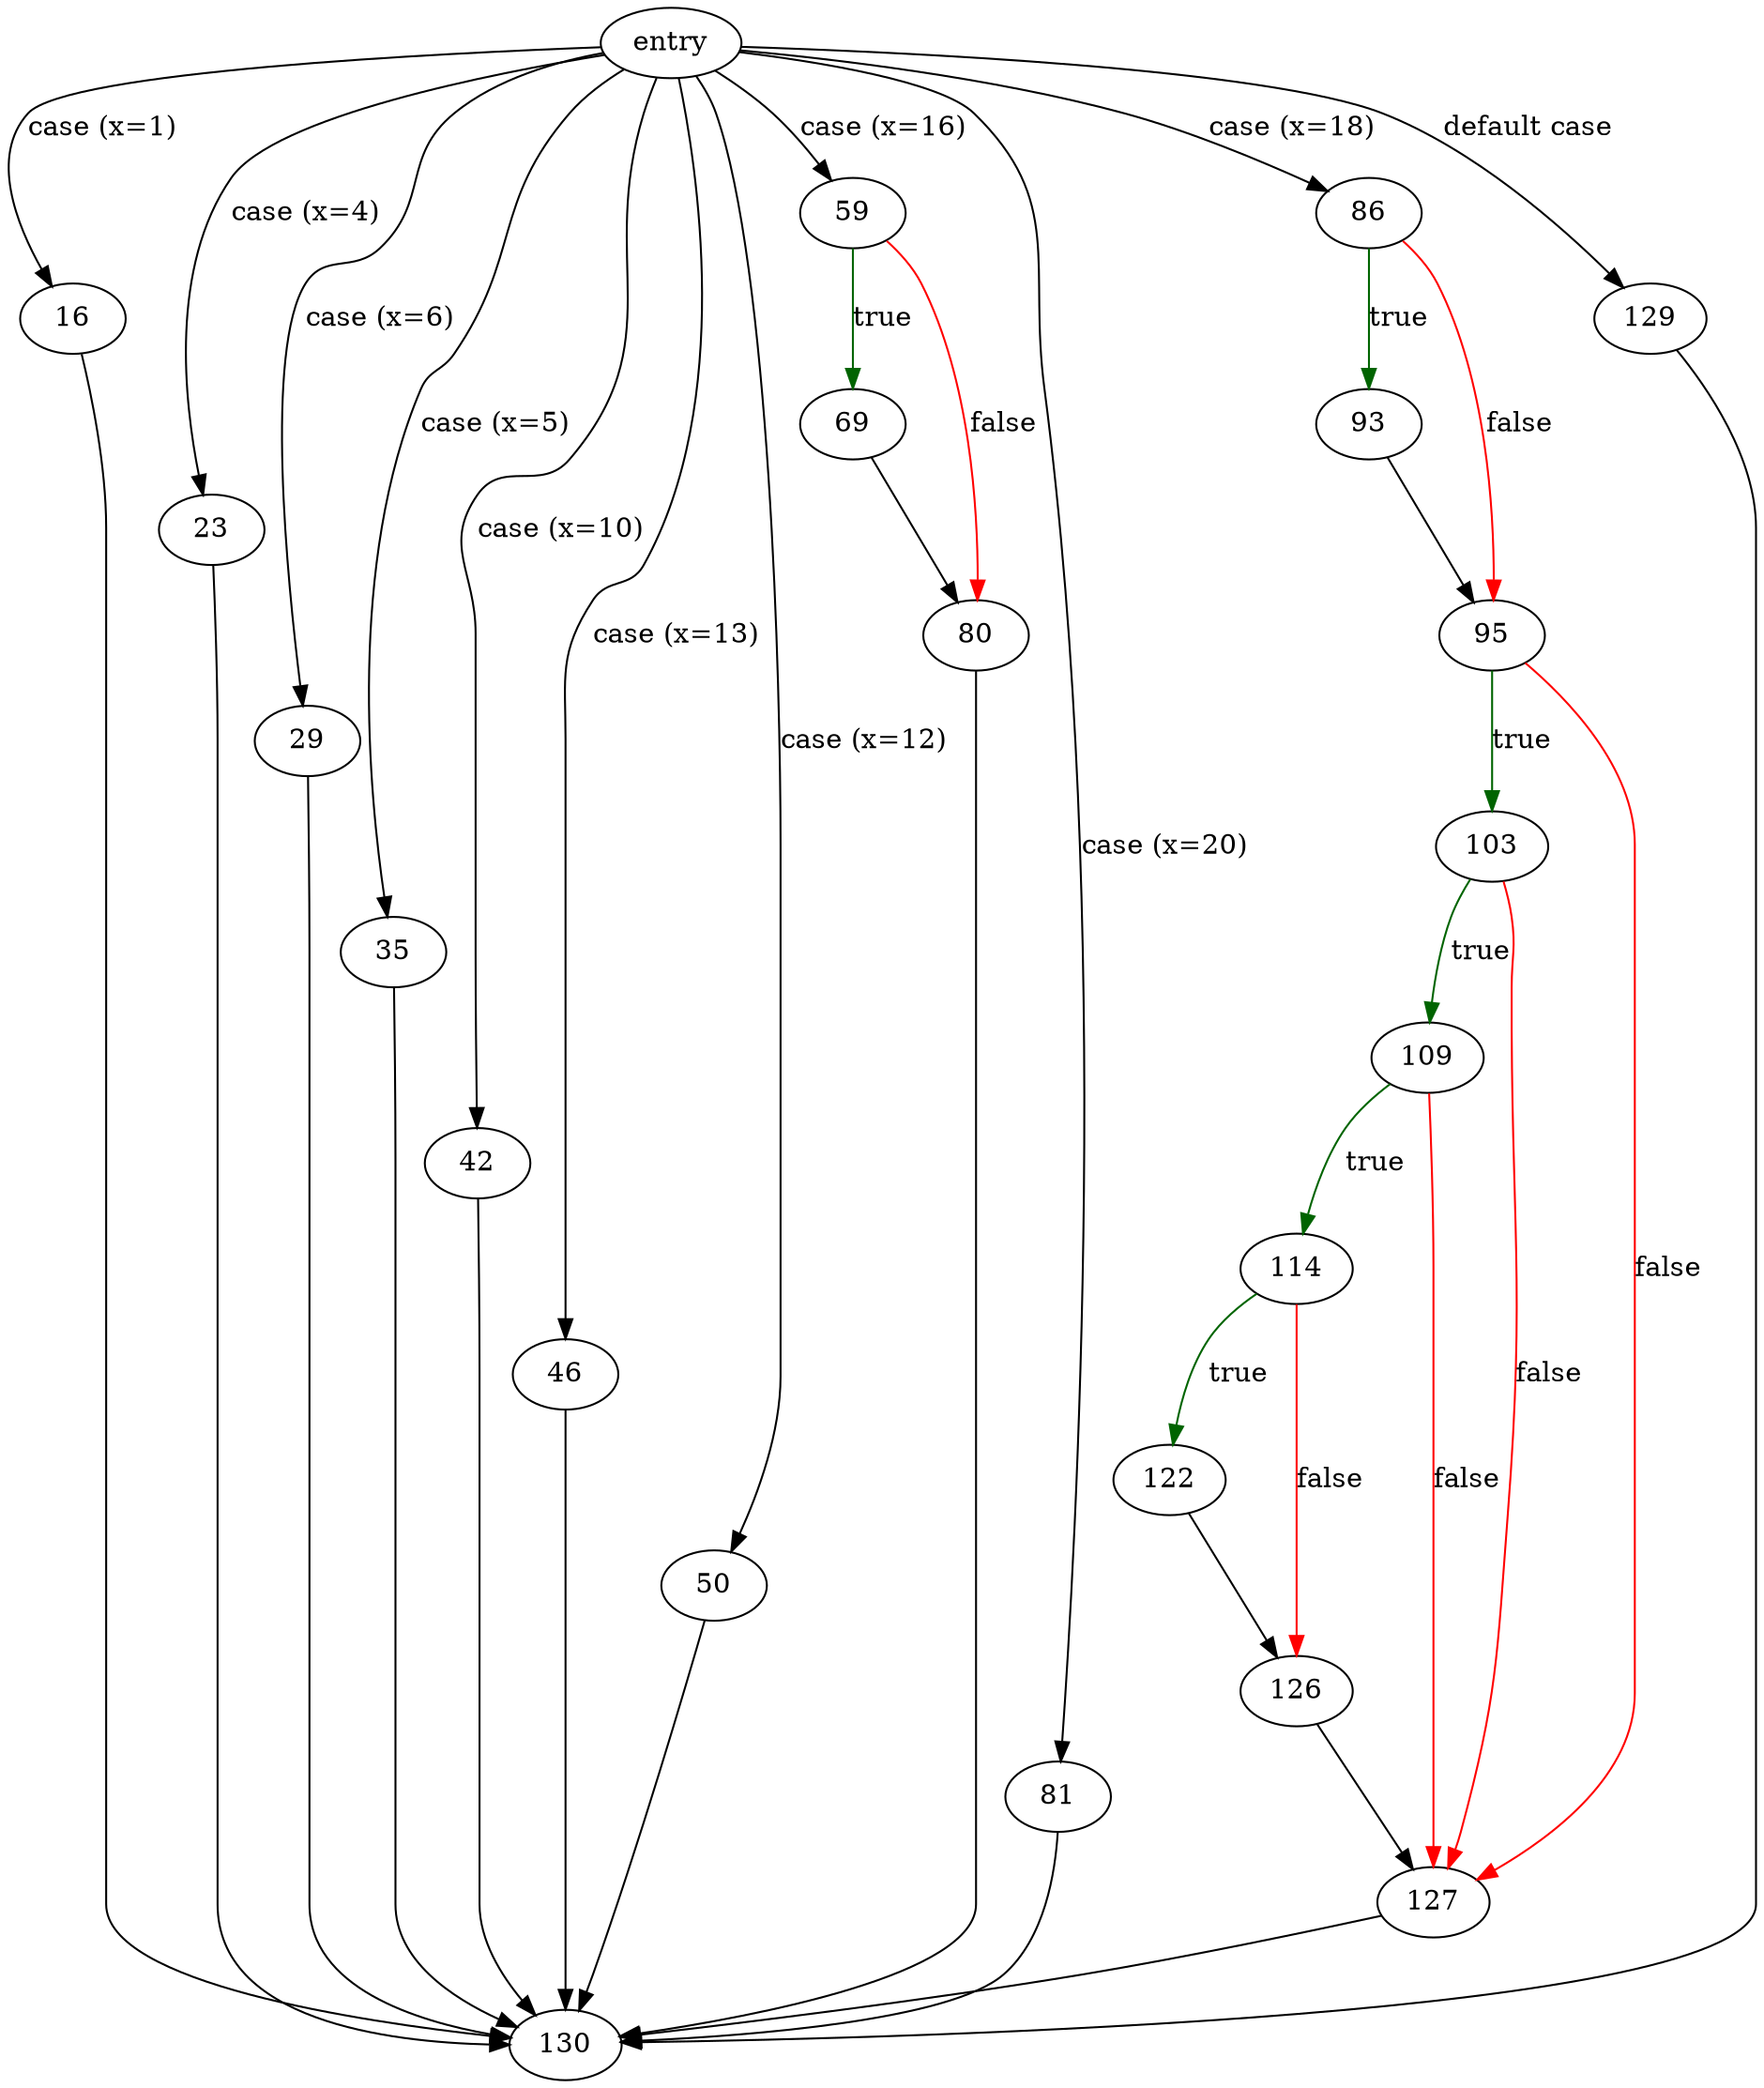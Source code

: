 digraph "unixFileControl" {
	// Node definitions.
	3 [label=entry];
	16;
	23;
	29;
	35;
	42;
	46;
	50;
	59;
	69;
	80;
	81;
	86;
	93;
	95;
	103;
	109;
	114;
	122;
	126;
	127;
	129;
	130;

	// Edge definitions.
	3 -> 16 [label="case (x=1)"];
	3 -> 23 [label="case (x=4)"];
	3 -> 29 [label="case (x=6)"];
	3 -> 35 [label="case (x=5)"];
	3 -> 42 [label="case (x=10)"];
	3 -> 46 [label="case (x=13)"];
	3 -> 50 [label="case (x=12)"];
	3 -> 59 [label="case (x=16)"];
	3 -> 81 [label="case (x=20)"];
	3 -> 86 [label="case (x=18)"];
	3 -> 129 [label="default case"];
	16 -> 130;
	23 -> 130;
	29 -> 130;
	35 -> 130;
	42 -> 130;
	46 -> 130;
	50 -> 130;
	59 -> 69 [
		color=darkgreen
		label=true
	];
	59 -> 80 [
		color=red
		label=false
	];
	69 -> 80;
	80 -> 130;
	81 -> 130;
	86 -> 93 [
		color=darkgreen
		label=true
	];
	86 -> 95 [
		color=red
		label=false
	];
	93 -> 95;
	95 -> 103 [
		color=darkgreen
		label=true
	];
	95 -> 127 [
		color=red
		label=false
	];
	103 -> 109 [
		color=darkgreen
		label=true
	];
	103 -> 127 [
		color=red
		label=false
	];
	109 -> 114 [
		color=darkgreen
		label=true
	];
	109 -> 127 [
		color=red
		label=false
	];
	114 -> 122 [
		color=darkgreen
		label=true
	];
	114 -> 126 [
		color=red
		label=false
	];
	122 -> 126;
	126 -> 127;
	127 -> 130;
	129 -> 130;
}